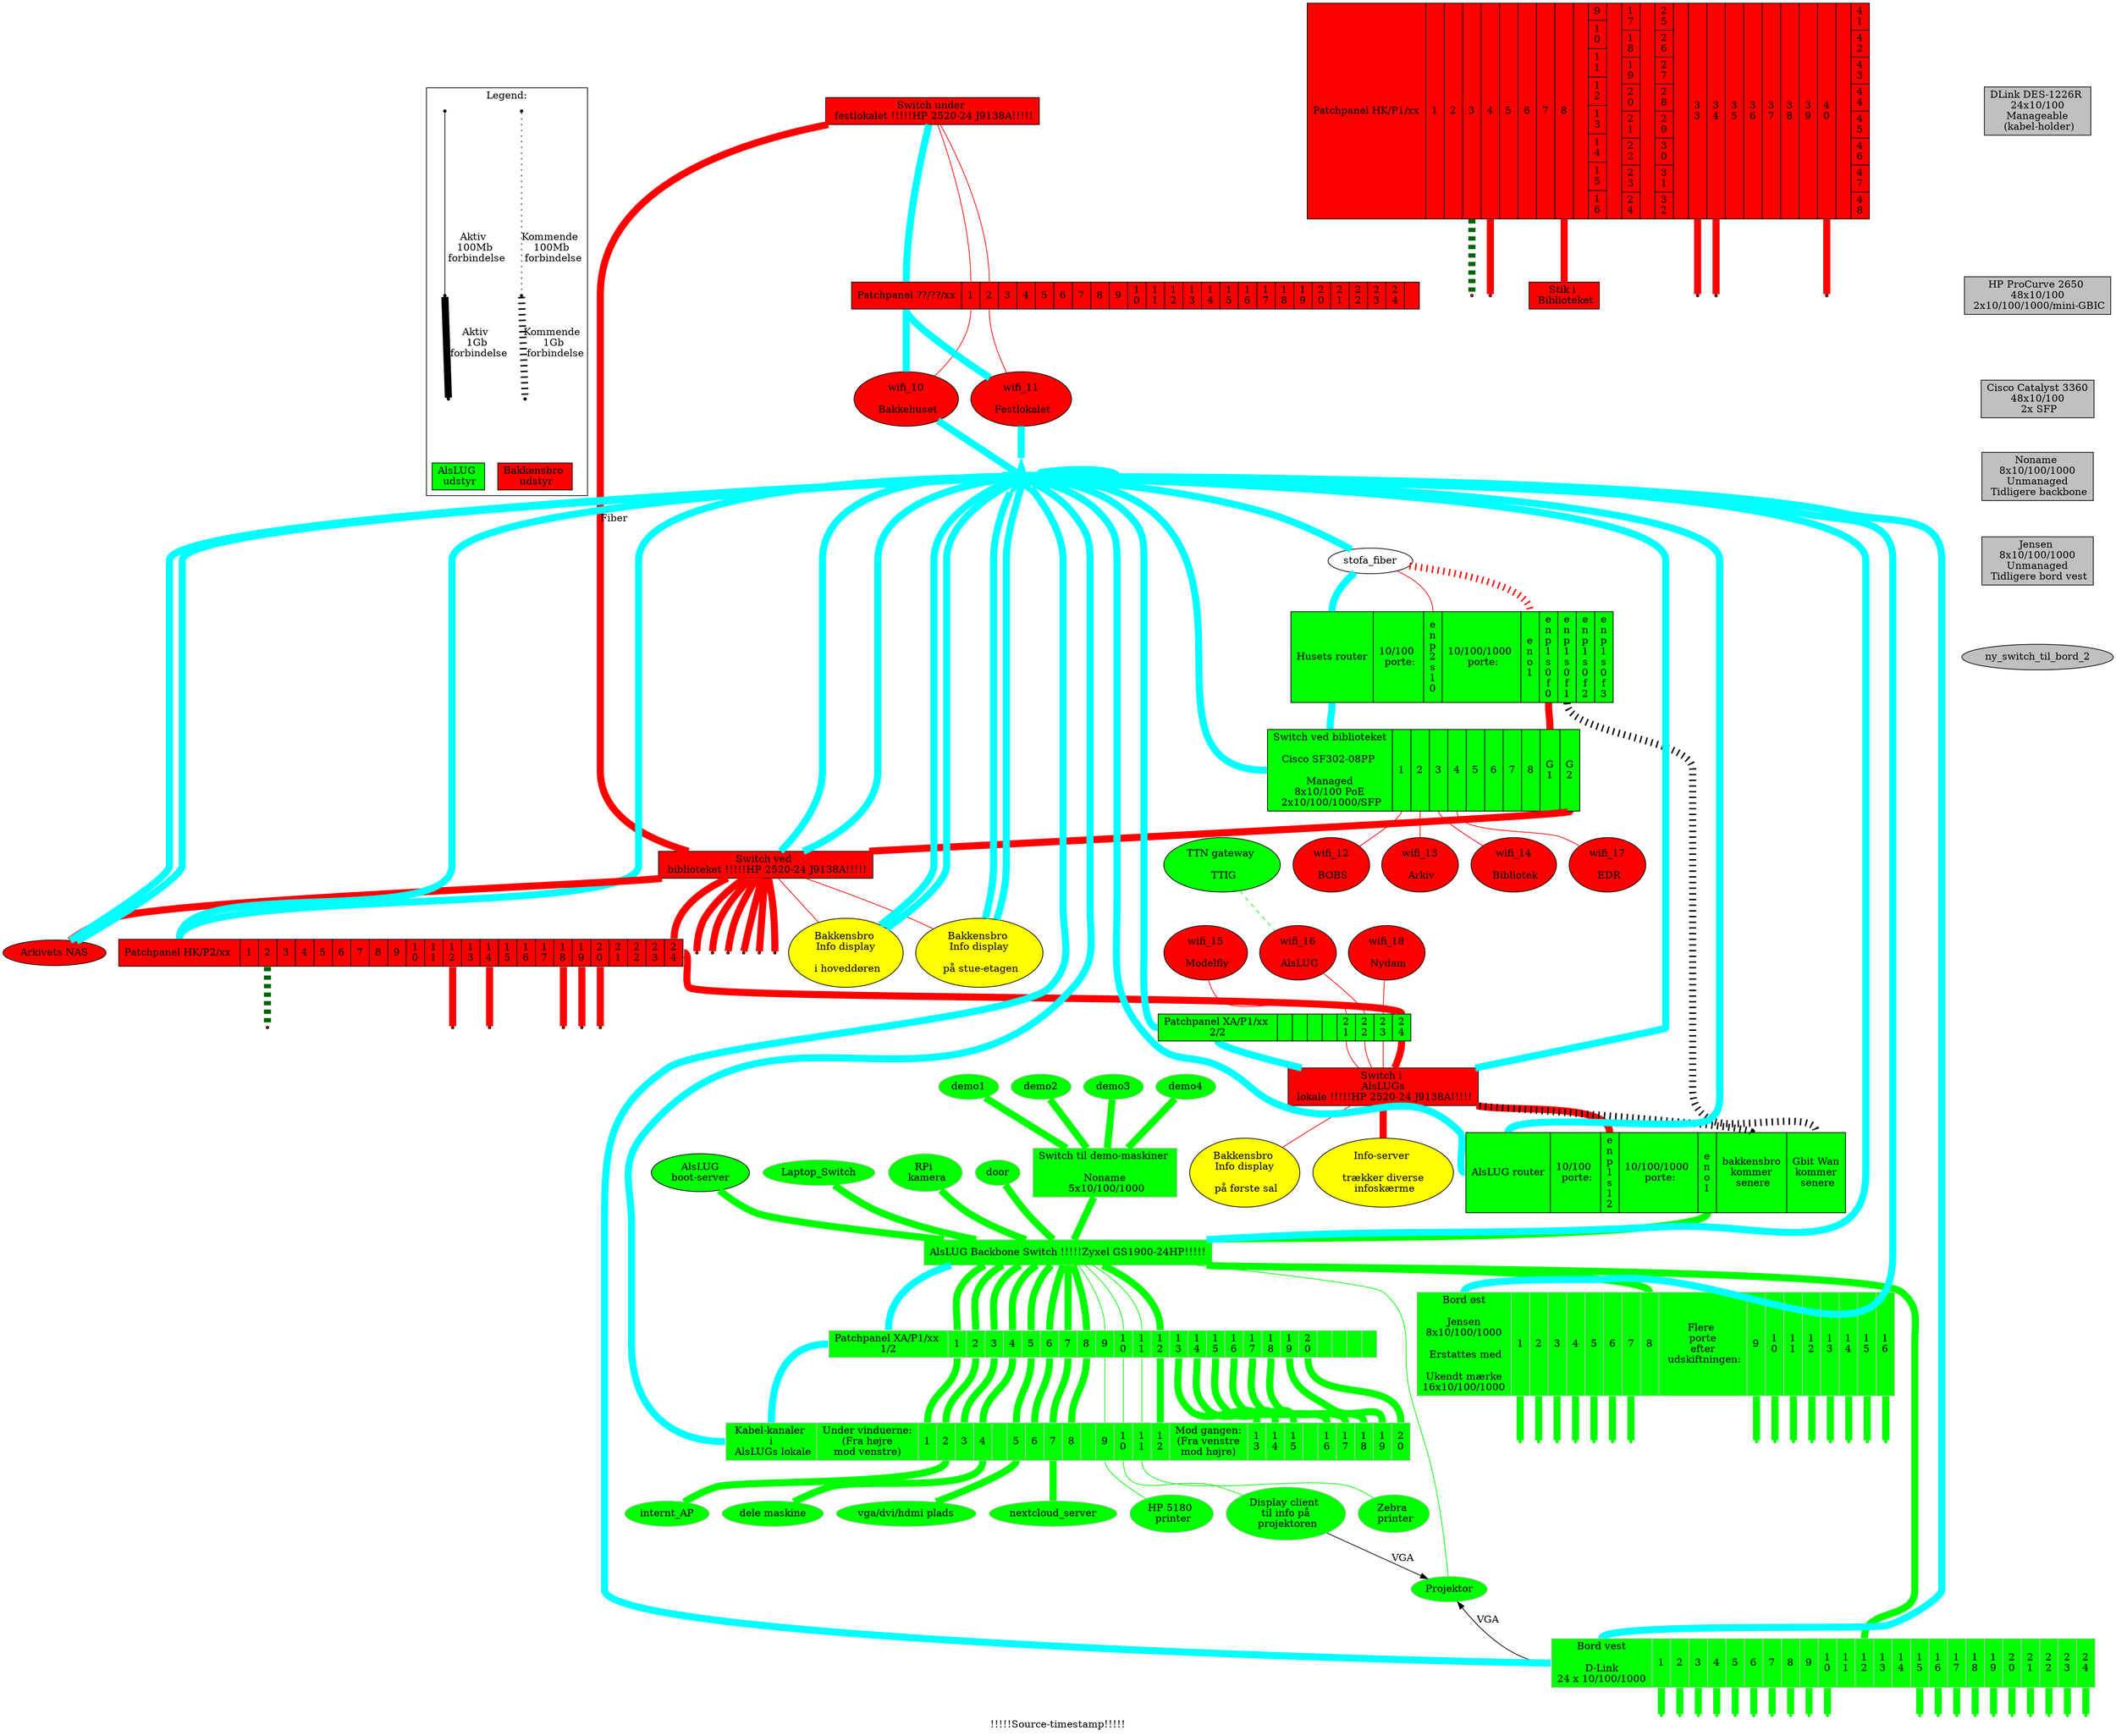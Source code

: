 digraph xxx {
  label = "!!!!!Source-timestamp!!!!!";
  subgraph cluster_legend {
    label = "Legend:";
    edge [ dir=none ];
    node [ shape=point ];
    legend_bakkensbro [ shape=box style=filled fillcolor=red label="Bakkensbro \n udstyr" ];
    legend_alslug     [ shape=box style=filled fillcolor=green label="AlsLUG \n udstyr" ];

    legend_pending_a -> legend_pending_b  [ penwidth=1 style=dotted label="Kommende \n 100Mb \n forbindelse" ];
    legend_pending_b -> legend_pending_c  [ penwidth=10 style=dotted label="Kommende \n 1Gb \n forbindelse" ];
    legend_pending_c -> legend_bakkensbro [ color=invis ];
    
    legend_active_a -> legend_active_b [ penwidth=1 label="Aktiv \n 100Mb \n forbindelse"];
    legend_active_b -> legend_active_c [ penwidth=10 label="Aktiv \n 1Gb \n forbindelse"];
    legend_active_c -> legend_alslug   [ color=invis ];
  }
  ////////////////////////////////////////////////////
  ////////////////////////////////////////////////////
  { // Udstyr i festlokale of bakkehuset
  ////////////////////////////////////////////////////
  ////////////////////////////////////////////////////
    edge [ dir=none penwidth=10 color=red ];
    node [ style=filled fillcolor=red ];
    festlokale_switch [ shape=record label="<head> Switch under \n festlokalet !!!!!HP 2520-24 J9138A!!!!!" ];
    festlokale_patchpanel [ shape="record" label="<head> Patchpanel ??/??/xx
						| <1> 1     | <2> 2     | <3> 3     | <4> 4     | <5> 5     | <6> 6     | <7> 7     | <8> 8
						| <9> 9     | <10> 1\n0 | <11> 1\n1 | <12> 1\n2 | <13> 1\n3 | <14> 1\n4 | <15> 1\n5 | <16> 1\n6
						| <17> 1\n7 | <18> 1\n8 | <19> 1\n9 | <20> 2\n0 | <21> 2\n1 | <22> 2\n2 | <23> 2\n3 | <24> 2\n4 |"];
    festlokale_switch:1 -> festlokale_patchpanel:1 -> wifi_10 [ penwidth=1 ];
    festlokale_switch:2 -> festlokale_patchpanel:2 -> wifi_11 [ penwidth=1 ];
  }
  ////////////////////////////////////////////////////
  ////////////////////////////////////////////////////
  { // Udstyr i skabet ved biblioteket
  ////////////////////////////////////////////////////
  ////////////////////////////////////////////////////
    edge [ dir=none penwidth=10 color=red ];
    node [ style=filled fillcolor=red ];
    patchpanel_hk_p1 [ shape="record" label="<head> Patchpanel HK/P1/xx
						| <1> 1     | <2> 2     | <3> 3     | <4> 4     | <5> 5     | <6> 6     | <7> 7     | <8> 8     |
						|{ <9> 9     | <10> 1\n0 | <11> 1\n1 | <12> 1\n2 | <13> 1\n3 | <14> 1\n4 | <15> 1\n5 | <16> 1\n6 }|
						|{ <17> 1\n7 | <18> 1\n8 | <19> 1\n9 | <20> 2\n0 | <21> 2\n1 | <22> 2\n2 | <23> 2\n3 | <24> 2\n4 }|
						|{ <25> 2\n5 | <26> 2\n6 | <27> 2\n7 | <28> 2\n8 | <29> 2\n9 | <30> 3\n0 | <31> 3\n1 | <32> 3\n2 }|
						| <33> 3\n3 | <34> 3\n4 | <35> 3\n5 | <36> 3\n6 | <37> 3\n7 | <38> 3\n8 | <39> 3\n9 | <40> 4\n0 |
						|{ <41> 4\n1 | <42> 4\n2 | <43> 4\n3 | <44> 4\n4 | <45> 4\n5 | <46> 4\n6 | <47> 4\n7 | <48> 4\n8 }"];
    {
      node [ shape=point ];
      edge [ color=darkgreen style=dashed ];
      patchpanel_hk_p1:3 -> Varmestyring_kontor;
      patchpanel_hk_p2:2 -> Varmestyring_fyr;
    }
    {
      node [ shape=point ];
      patchpanel_hk_p1:4 -> patchpanel_hk_p1_4;
      patchpanel_hk_p1:8 -> patchpanel_hk_p1_8;   patchpanel_hk_p1_8 [ shape=box label="Stik i \n Biblioteket" ];
      patchpanel_hk_p1:33 -> patchpanel_hk_p1_33;
      patchpanel_hk_p1:34 -> patchpanel_hk_p1_34;
      patchpanel_hk_p1:40 -> patchpanel_hk_p1_40;
    }

    patchpanel_hk_p2 [ shape="record" label="<head> Patchpanel HK/P2/xx \n
						| <1> 1     | <2> 2     | <3> 3     | <4> 4     | <5> 5     | <6> 6     | <7> 7     | <8> 8
						| <9> 9     | <10> 1\n0 | <11> 1\n1 | <12> 1\n2 | <13> 1\n3 | <14> 1\n4 | <15> 1\n5 | <16> 1\n6
						| <17> 1\n7 | <18> 1\n8 | <19> 1\n9 | <20> 2\n0 | <21> 2\n1 | <22> 2\n2 | <23> 2\n3 | <24> 2\n4
						"];
    {
      node [ shape=point ];
      patchpanel_hk_p2:12 -> patchpanel_hk_p2_12;
      patchpanel_hk_p2:14 -> patchpanel_hk_p2_14;
      patchpanel_hk_p2:18 -> patchpanel_hk_p2_18;
      patchpanel_hk_p2:19 -> patchpanel_hk_p2_19;
      patchpanel_hk_p2:20 -> patchpanel_hk_p2_20;
    }
    {
      husets_switch_1:9  -> husets_switch_1_9; husets_switch_1_9 [ label="Arkivets NAS" ];
      node [ shape=point ];
      husets_switch_1:11 -> husets_switch_1_11;
      husets_switch_1:13 -> husets_switch_1_13;
      husets_switch_1:17 -> husets_switch_1_17;
      husets_switch_1:19 -> husets_switch_1_19;
      husets_switch_1:21 -> husets_switch_1_21;
      husets_switch_1:g25 -> husets_switch_1_25;
    }
    husets_router [ fillcolor=green shape=record label="<head> Husets router
						| 10/100 \n porte:
						| <enp2s10>  e\nn\np\n2\ns\n1\n0
						| 10/100/1000 \n porte:
						| <eno1>     e\nn\no\n1
						| <enp1s0f0> e\nn\np\n1\ns\n0\nf\n0
						| <enp1s0f1> e\nn\np\n1\ns\n0\nf\n1
						| <enp1s0f2> e\nn\np\n1\ns\n0\nf\n2
						| <enp1s0f3> e\nn\np\n1\ns\n0\nf\n3
						" ];
    husets_switch_1 [ shape=record label="<head> Switch ved \n biblioteket !!!!!HP 2520-24 J9138A!!!!!" ];
    cisco_switch [ fillcolor=green shape=record label="<head> Switch ved biblioteket\n\nCisco SF302-08PP \n\n Managed \n 8x10/100 PoE \n 2x10/100/1000/SFP
						| <1> 1 | <2> 2 | <3> 3 | <4> 4 | <5> 5 | <6> 6 | <7> 7 | <8> 8 | <g1> G\n1 | <g2> G\n2
						" ];
    wifi_12; wifi_13; wifi_14; wifi_17;
    bakkensbro_info_doer; bakkensbro_info_stuen;
    node [ style=normal ];
    // Internet forbindelser
    stofa_fiber -> husets_router:enp2s10 [ penwidth=1  fillcolor=black style=filled ];
    stofa_fiber -> husets_router:eno1    [ penwidth=10 fillcolor=black style=dotted ];
  }
  edge [ dir=none penwidth=100 ];
  node [ style=filled fillcolor=red ];
  husets_switch_2 [ shape=record label="<head> Switch i \n AlsLUGs \n lokale !!!!!HP 2520-24 J9138A!!!!!" ];
  wifi_10 [ label=" wifi_10 \n\n Bakkehuset"  ];
  wifi_11 [ label=" wifi_11 \n\n Festlokalet" ];
  wifi_12 [ label=" wifi_12 \n\n BOBS"        ];
  wifi_13 [ label=" wifi_13 \n\n Arkiv"       ];
  wifi_14 [ label=" wifi_14 \n\n Bibliotek"   ];
  wifi_15 [ label=" wifi_15 \n\n Modelfly"    ];
  wifi_16 [ label=" wifi_16 \n\n AlsLUG"      ];
  wifi_17 [ label=" wifi_17 \n\n EDR"         ];
  wifi_18 [ label=" wifi_18 \n\n Nydam"       ];
  
  node [ style=filled fillcolor=green ];
  AlsLUG_TTIG           [ label="TTN gateway \n\n TTIG"                                                        ];
  bakkensbro_info_doer  [ style=filled fillcolor=yellow label="Bakkensbro \n Info display \n\n i hoveddøren"   ];
  bakkensbro_info_stuen [ style=filled fillcolor=yellow label="Bakkensbro \n Info display \n\n på stue-etagen" ];
  bakkensbro_info_1_sal [ style=filled fillcolor=yellow label="Bakkensbro \n Info display \n\n på første sal"  ];
  info_server           [ style=filled fillcolor=yellow label="Info-server \n\n trækker diverse \n infoskærme" ];
  alslug_router [ shape=record label="<head> AlsLUG router
						| 10/100 \n porte:
						| <enp1s12>    e\nn\np\n1\ns\n1\n2
						| 10/100/1000 \n porte:
						| <eno1>       e\nn\no\n1
						| <bakkensbro> bakkensbro\nkommer\n senere
						| <g_wan>      Gbit Wan\nkommer\n senere
						" ];
  husets_router:enp1s0f1 -> alslug_router:g_wan [ style=dotted penwidth=10];
  alslug_router:bakkensbro -> husets_switch_2:sfp1 [ style=dotted penwidth=10];
  alslug_gl_bootserver [ label="AlsLUG\nboot-server" ];
  {
    edge [ color=green style=solid penwidth=10 ];
    node [ color=gray ];
                                                              alslug_backbone_switch:1 ->  patchpanel_xa_p1__1:1  -> alslug_kabelkanaler:1;
                                                              alslug_backbone_switch:2 ->  patchpanel_xa_p1__1:2  -> alslug_kabelkanaler:2 -> internt_AP;
                                                              alslug_backbone_switch:3 ->  patchpanel_xa_p1__1:3  -> alslug_kabelkanaler:3;
                                                              alslug_backbone_switch:4 ->  patchpanel_xa_p1__1:4  -> alslug_kabelkanaler:4 -> "dele maskine";
                                                              alslug_backbone_switch:5 ->  patchpanel_xa_p1__1:5  -> alslug_kabelkanaler:5 -> "vga/dvi/hdmi plads";
                                                              alslug_backbone_switch:6 ->  patchpanel_xa_p1__1:6  -> alslug_kabelkanaler:6;
                                                              alslug_backbone_switch:7 ->  patchpanel_xa_p1__1:7  -> alslug_kabelkanaler:7 -> nextcloud_server;
                                                              alslug_backbone_switch:8 ->  patchpanel_xa_p1__1:8  -> alslug_kabelkanaler:8;
                                                              alslug_backbone_switch:9 ->  patchpanel_xa_p1__1:9  -> alslug_kabelkanaler:9  -> alslug_hp5180 [penwidth=1];
                                                              alslug_backbone_switch:10 -> patchpanel_xa_p1__1:10 -> alslug_kabelkanaler:10 -> alslug_projektor_client [penwidth=1];
                                                              alslug_backbone_switch:11 -> patchpanel_xa_p1__1:11 -> alslug_kabelkanaler:11 -> alslug_zebra [penwidth=1];
                                                              alslug_backbone_switch:12 -> patchpanel_xa_p1__1:12 -> alslug_kabelkanaler:12;
                                                                                           patchpanel_xa_p1__1:13 -> alslug_kabelkanaler:13;
                                                                                           patchpanel_xa_p1__1:14 -> alslug_kabelkanaler:14;
                                                                                           patchpanel_xa_p1__1:15 -> alslug_kabelkanaler:15;
                                                                                           patchpanel_xa_p1__1:16 -> alslug_kabelkanaler:16;
                                                                                           patchpanel_xa_p1__1:17 -> alslug_kabelkanaler:17;
                                                                                           patchpanel_xa_p1__1:18 -> alslug_kabelkanaler:18;
                                                                                           patchpanel_xa_p1__1:19 -> alslug_kabelkanaler:19;
                                                                                           patchpanel_xa_p1__1:20 -> alslug_kabelkanaler:20;
                                      Laptop_Switch ->        alslug_backbone_switch:15;
                                      RPi_camera ->           alslug_backbone_switch:17;
                                      door->                  alslug_backbone_switch:18;
    { demo1, demo2, demo3, demo4 } -> switch_5p ->            alslug_backbone_switch:19;
                                                              alslug_backbone_switch:20 -> alslug_projektor [penwidth=1];
                                                              alslug_backbone_switch:21 -> bord_1:12;
                                                              alslug_backbone_switch:22 -> bord_2:8;
                                      alslug_gl_bootserver -> alslug_backbone_switch:23;
                                      alslug_router:eno1 ->   alslug_backbone_switch:24;
  }
  alslug_hp5180 [ label="HP 5180 \n printer" ]
  alslug_zebra [ label="Zebra \n printer" ]
  RPi_camera [ label="RPi \n kamera" ]
 
  {
    // Udstyr som pt ikke bruges
    node [ style=filled fillcolor=gray ];
    dlink_switch_24p       [ shape=box label="DLink DES-1226R \n 24x10/100 \n Manageable \n (kabel-holder)"];
    hp_procurve_switch_48p [ shape=box label="HP ProCurve 2650 \n 48x10/100 \n 2x10/100/1000/mini-GBIC"];
    switch_48p_poe         [ shape=box label="Cisco Catalyst 3360\n 48x10/100 \n 2x SFP"];
    switch_5p              [ shape=box label="Switch til demo-maskiner \n\n Noname \n 5x10/100/1000" ];
    switch_8p              [ shape=box label="Noname \n 8x10/100/1000 \n Unmanaged \n Tidligere backbone" ];
    switch_8p_vest         [ shape=box label="Jensen \n 8x10/100/1000 \n Unmanaged \n Tidligere bord vest" ];
  
    dlink_switch_24p -> hp_procurve_switch_48p -> switch_48p_poe -> switch_8p -> switch_8p_vest -> ny_switch_til_bord_2 [ color=invis ];
  }
  
  // Husets forbindelser
  edge  [ color=red style=solid ];
  husets_router:enp1s0f0 -> cisco_switch:g1                                                                                        [ penwidth=10 ];
                            cisco_switch:1 ->                                                                              wifi_12 [ penwidth=1 ];
                            cisco_switch:2 ->                                                                              wifi_13 [ penwidth=1 ];
                            cisco_switch:3 ->                                                                              wifi_14 [ penwidth=1 ];
                            cisco_switch:4 ->                                                                              wifi_17 [ penwidth=1 ];
                            cisco_switch:g2 -> husets_switch_1:g25                                                                 [ penwidth=10 ];
                                                husets_switch_1:17 -> bakkensbro_info_doer                                         [ penwidth=1 ];
                                                husets_switch_1:15 -> bakkensbro_info_stuen                                        [ penwidth=1 ];
                      festlokale_switch:sfp1 -> husets_switch_1:sfp2                                     [ penwidth=10 label="Fiber" ];
                                                husets_switch_1:g26 -> patchpanel_hk_p2:24 -> patchpanel_xa_p1__2:24 ->
                                                                                     husets_switch_2:sfp2                          [ penwidth=10 color=red ];
                                                wifi_15 -> patchpanel_xa_p1__2:21 -> husets_switch_2:21                            [ penwidth=1 ];
                                                wifi_16 -> patchpanel_xa_p1__2:22 -> husets_switch_2:23                            [ penwidth=1 ];
                                                wifi_18 -> patchpanel_xa_p1__2:23 -> husets_switch_2:24                            [ penwidth=1 ];
                                                                                     husets_switch_2:sfp1 -> alslug_router:enp1s12 [ penwidth=10 ];
                                                                                     husets_switch_2:1 ->    bakkensbro_info_1_sal [ penwidth=1 ];
                                                                                     husets_switch_2:g26 ->  info_server           [ penwidth=10 ];

  // Interne forbindelser
  edge [ color=green style=solid penwidth=10 ];
  node [ shape=point ];

  AlsLUG_TTIG -> wifi_16 [ penwidth=1 style=dashed ];
  
//  subgraph cluster_internt_i_alslug {
  {
    label = "Udstyr koblet til skabet i AlsLUG's lokale";
    edge [ color=green style=solid penwidth=10 ];
    node [ color=green shape=point ];

    alslug_backbone_switch [ shape=record label="<head> AlsLUG Backbone Switch !!!!!Zyxel GS1900-24HP!!!!!"];
    patchpanel_xa_p1__1    [ shape="record" label="<head> Patchpanel XA/P1/xx \n 1/2 \n
						| <1> 1     | <2> 2     | <3> 3     | <4> 4     | <5> 5     | <6> 6     | <7> 7     | <8> 8
						| <9> 9     | <10> 1\n0 | <11> 1\n1 | <12> 1\n2 | <13> 1\n3 | <14> 1\n4 | <15> 1\n5 | <16> 1\n6
						| <17> 1\n7 | <18> 1\n8 | <19> 1\n9 | <20> 2\n0 | <21>      | <22>      | <23>      | <24>
						"];
    patchpanel_xa_p1__2 [ shape="record" label="<head> Patchpanel XA/P1/xx \n 2/2 \n
						|           |           |           |           | <21> 2\n1 | <22> 2\n2 | <23> 2\n3 | <24> 2\n4
						"];
    alslug_kabelkanaler [ shape=record label="<head> Kabel-kanaler \n i \n AlsLUGs lokale
						| Under vinduerne:\n(Fra højre\nmod venstre)
						| <1> 1 | <2> 2 | <3> 3 | <4> 4 || <5> 5 | <6> 6 | <7> 7 | <8> 8 || <9> 9 | <10> 1\n0 | <11> 1\n1 | <12>1\n2
						| Mod gangen:\n(Fra venstre\nmod højre)
						| <13> 1\n3 | <14> 1\n4 | <15> 1\n5 || <16> 1\n6 | <17> 1\n7 | <18> 1\n8 | <19> 1\n9 | <20> 2\n0
						"];
    alslug_projektor                            [ label="Projektor" ]
    alslug_projektor_client                     [ label="Display client \n til info på \n projektoren" ];
    alslug_projektor_client -> alslug_projektor [ color=black penwidth=1 label="VGA" dir=forward ];
    alslug_projektor -> bord_1:head             [ color=black penwidth=1 label="VGA" dir=back ];
    internt_AP; "dele maskine"; nextcloud_server; alslug_hp5180; alslug_zebra; "vga/dvi/hdmi plads"; demo1; demo2; demo3; demo4; switch_5p; door; RPi_camera; Laptop_Switch;
    AlsLUG_TTIG; wifi_16; wifi_15; wifi_18; alslug_gl_bootserver; bakkensbro_info_1_sal; info_server;
    bord_1 [ shape=record label="<head> Bord vest\n\nD-Link\n24 x 10/100/1000
						| <1> 1     | <2> 2     | <3> 3     | <4> 4     | <5> 5     | <6> 6     | <7> 7     | <8> 8
						| <9> 9     | <10> 1\n0 | <11> 1\n1 | <12> 1\n2 | <13> 1\n3 | <14> 1\n4 | <15> 1\n5 | <16> 1\n6
						| <17> 1\n7 | <18> 1\n8 | <19> 1\n9 | <20> 2\n0 | <21> 2\n1 | <22> 2\n2 | <23> 2\n3 | <24> 2\n4
						"];
    bord_1:1 -> _bord_1_1;
    bord_1:2 -> _bord_1_2;
    bord_1:3 -> _bord_1_3;
    bord_1:4 -> _bord_1_4;
    bord_1:5 -> _bord_1_5;
    bord_1:6 -> _bord_1_6;
    bord_1:7 -> _bord_1_7;
    bord_1:8 -> _bord_1_8;
    bord_1:9 -> _bord_1_9;
    bord_1:10 -> _bord_1_10;

    bord_1:15 -> _bord_1_15;
    bord_1:16 -> _bord_1_16;
    bord_1:17 -> _bord_1_17;
    bord_1:18 -> _bord_1_18;
    bord_1:19 -> _bord_1_19;
    bord_1:20 -> _bord_1_20;
    bord_1:21 -> _bord_1_21;
    bord_1:22 -> _bord_1_22;
    bord_1:23 -> _bord_1_23;
    bord_1:24 -> _bord_1_24;

    bord_2 [ shape=record label="<head> Bord øst\n\nJensen\n8x10/100/1000\n\n Erstattes med\n\nUkendt mærke\n16x10/100/1000
						| <1> 1     | <2> 2     | <3> 3     | <4> 4     | <5> 5     | <6> 6     | <7> 7     | <8> 8
						| Flere \n porte \n efter \n udskiftningen:
						| <9> 9     | <10> 1\n0 | <11> 1\n1 | <12> 1\n2 | <13> 1\n3 | <14> 1\n4 | <15> 1\n5 | <16> 1\n6
						"];
    bord_2:1 -> _bord_2_1;
    bord_2:2 -> _bord_2_2;
    bord_2:3 -> _bord_2_3;
    bord_2:4 -> _bord_2_4;
    bord_2:5 -> _bord_2_5;
    bord_2:6 -> _bord_2_6;
    bord_2:7 -> _bord_2_7;
//  bord_2:8 -> _bord_2_8;
    bord_2:9 -> _bord_2_9;
    bord_2:10 -> _bord_2_10;
    bord_2:11 -> _bord_2_11;
    bord_2:12 -> _bord_2_12;
    bord_2:13 -> _bord_2_13;
    bord_2:14 -> _bord_2_14;
    bord_2:15 -> _bord_2_15;
    bord_2:16 -> _bord_2_16;
  }

  edge [ color=invis ];  node [ shape=point ];
//  edge [ color=cyan ];   node [ shape=star label="" color=cyan fillcolor=cyan style=filled ];

  {
    edge [ color=invis ];   node [ shape=point ];
//    edge [ color=cyan ];   node [ shape=star label="" color=cyan fillcolor=cyan style=filled ];
  }

  AlsLUG_TTIG -> wifi_16 -> patchpanel_xa_p1__2:head;
//  subgraph cluster_internt_i_alslug {
  {
//    edge [ color=invis ];  node [ shape=point ];
    edge [ color=cyan ];   node [ shape=star label="" color=cyan fillcolor=cyan style=filled ];
    festlokale_switch:head						->
    festlokale_patchpanel:head						->
    { wifi_10,wifi_11 }							-> __________ -> __________ ->
    stofa_fiber								->
    husets_router:head							->
    cisco_switch:head							-> __________ ->
    husets_switch_1:head						-> __________ ->
    patchpanel_hk_p2:head						-> __________ ->
    { husets_switch_1_9,bakkensbro_info_doer,bakkensbro_info_stuen }	-> __________ -> __________ -> __________ -> __________ ->
    patchpanel_xa_p1__2:head						->
    husets_switch_2:head						-> __________ ->
    alslug_router:head							-> __________ -> __________ ->
    alslug_backbone_switch:head						->
    patchpanel_xa_p1__1:head						->
    alslug_kabelkanaler:head						-> __________ -> __________ ->
    bord_1:head								-> __________ ->
    bord_2:head;
  }
}
